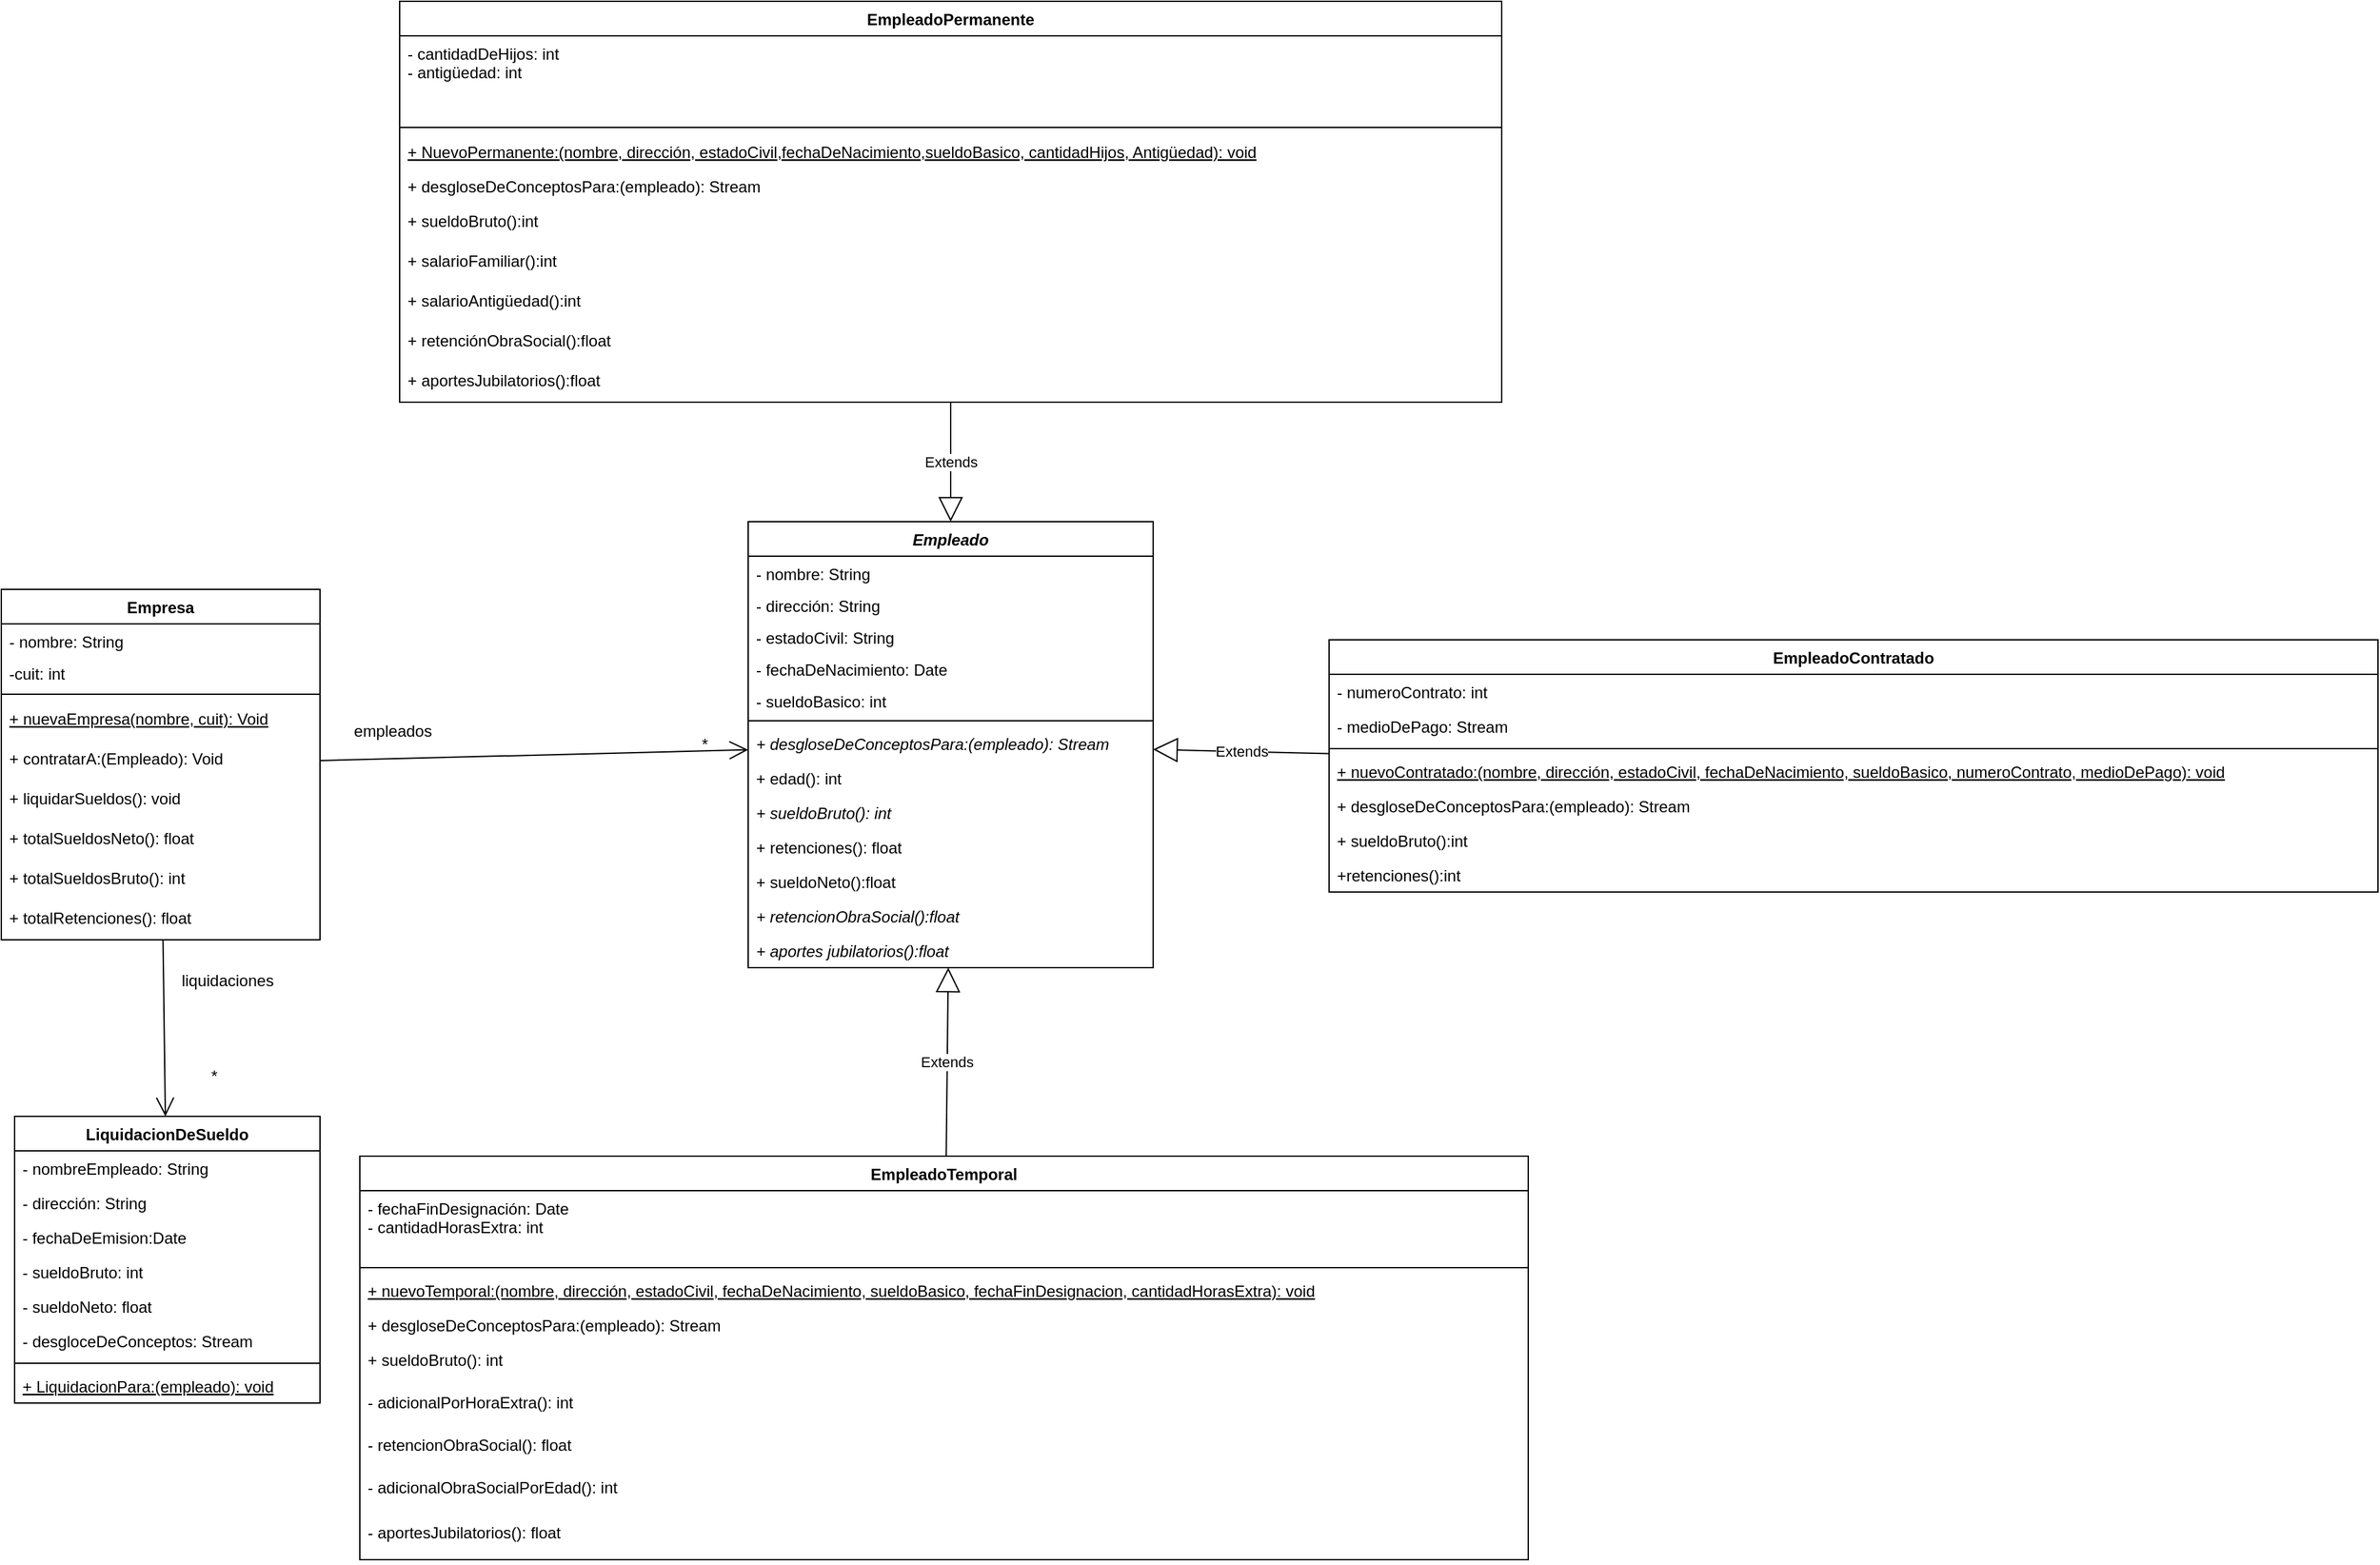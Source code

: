 <mxfile version="15.2.4" type="device"><diagram id="OcgbaXnVILXM35uHLmZW" name="Page-1"><mxGraphModel dx="1248" dy="1875" grid="1" gridSize="10" guides="1" tooltips="1" connect="1" arrows="1" fold="1" page="1" pageScale="1" pageWidth="827" pageHeight="1169" math="0" shadow="0"><root><mxCell id="0"/><mxCell id="1" parent="0"/><mxCell id="IvGos-cCKyB1JBq63ZDq-9" value="Empresa" style="swimlane;fontStyle=1;align=center;verticalAlign=top;childLayout=stackLayout;horizontal=1;startSize=26;horizontalStack=0;resizeParent=1;resizeParentMax=0;resizeLast=0;collapsible=1;marginBottom=0;" parent="1" vertex="1"><mxGeometry x="40" y="63" width="240" height="264" as="geometry"><mxRectangle x="50" y="80" width="80" height="26" as="alternateBounds"/></mxGeometry></mxCell><mxCell id="IvGos-cCKyB1JBq63ZDq-10" value="- nombre: String" style="text;strokeColor=none;fillColor=none;align=left;verticalAlign=top;spacingLeft=4;spacingRight=4;overflow=hidden;rotatable=0;points=[[0,0.5],[1,0.5]];portConstraint=eastwest;" parent="IvGos-cCKyB1JBq63ZDq-9" vertex="1"><mxGeometry y="26" width="240" height="24" as="geometry"/></mxCell><mxCell id="IvGos-cCKyB1JBq63ZDq-35" value="-cuit: int" style="text;strokeColor=none;fillColor=none;align=left;verticalAlign=top;spacingLeft=4;spacingRight=4;overflow=hidden;rotatable=0;points=[[0,0.5],[1,0.5]];portConstraint=eastwest;" parent="IvGos-cCKyB1JBq63ZDq-9" vertex="1"><mxGeometry y="50" width="240" height="24" as="geometry"/></mxCell><mxCell id="IvGos-cCKyB1JBq63ZDq-11" value="" style="line;strokeWidth=1;fillColor=none;align=left;verticalAlign=middle;spacingTop=-1;spacingLeft=3;spacingRight=3;rotatable=0;labelPosition=right;points=[];portConstraint=eastwest;" parent="IvGos-cCKyB1JBq63ZDq-9" vertex="1"><mxGeometry y="74" width="240" height="10" as="geometry"/></mxCell><mxCell id="IvGos-cCKyB1JBq63ZDq-12" value="+ nuevaEmpresa(nombre, cuit): Void" style="text;strokeColor=none;fillColor=none;align=left;verticalAlign=top;spacingLeft=4;spacingRight=4;overflow=hidden;rotatable=0;points=[[0,0.5],[1,0.5]];portConstraint=eastwest;fontStyle=4" parent="IvGos-cCKyB1JBq63ZDq-9" vertex="1"><mxGeometry y="84" width="240" height="30" as="geometry"/></mxCell><mxCell id="RnDkSXmYpoLV5xXsXpXe-8" value="+ contratarA:(Empleado): Void" style="text;strokeColor=none;fillColor=none;align=left;verticalAlign=top;spacingLeft=4;spacingRight=4;overflow=hidden;rotatable=0;points=[[0,0.5],[1,0.5]];portConstraint=eastwest;fontStyle=0" vertex="1" parent="IvGos-cCKyB1JBq63ZDq-9"><mxGeometry y="114" width="240" height="30" as="geometry"/></mxCell><mxCell id="IvGos-cCKyB1JBq63ZDq-71" value="+ liquidarSueldos(): void" style="text;strokeColor=none;fillColor=none;align=left;verticalAlign=top;spacingLeft=4;spacingRight=4;overflow=hidden;rotatable=0;points=[[0,0.5],[1,0.5]];portConstraint=eastwest;fontStyle=0" parent="IvGos-cCKyB1JBq63ZDq-9" vertex="1"><mxGeometry y="144" width="240" height="30" as="geometry"/></mxCell><mxCell id="IvGos-cCKyB1JBq63ZDq-89" value="+ totalSueldosNeto(): float" style="text;strokeColor=none;fillColor=none;align=left;verticalAlign=top;spacingLeft=4;spacingRight=4;overflow=hidden;rotatable=0;points=[[0,0.5],[1,0.5]];portConstraint=eastwest;fontStyle=0" parent="IvGos-cCKyB1JBq63ZDq-9" vertex="1"><mxGeometry y="174" width="240" height="30" as="geometry"/></mxCell><mxCell id="IvGos-cCKyB1JBq63ZDq-90" value="+ totalSueldosBruto(): int" style="text;strokeColor=none;fillColor=none;align=left;verticalAlign=top;spacingLeft=4;spacingRight=4;overflow=hidden;rotatable=0;points=[[0,0.5],[1,0.5]];portConstraint=eastwest;fontStyle=0" parent="IvGos-cCKyB1JBq63ZDq-9" vertex="1"><mxGeometry y="204" width="240" height="30" as="geometry"/></mxCell><mxCell id="IvGos-cCKyB1JBq63ZDq-91" value="+ totalRetenciones(): float" style="text;strokeColor=none;fillColor=none;align=left;verticalAlign=top;spacingLeft=4;spacingRight=4;overflow=hidden;rotatable=0;points=[[0,0.5],[1,0.5]];portConstraint=eastwest;fontStyle=0" parent="IvGos-cCKyB1JBq63ZDq-9" vertex="1"><mxGeometry y="234" width="240" height="30" as="geometry"/></mxCell><mxCell id="IvGos-cCKyB1JBq63ZDq-13" value="Empleado" style="swimlane;fontStyle=3;align=center;verticalAlign=top;childLayout=stackLayout;horizontal=1;startSize=26;horizontalStack=0;resizeParent=1;resizeParentMax=0;resizeLast=0;collapsible=1;marginBottom=0;" parent="1" vertex="1"><mxGeometry x="602.5" y="12" width="305" height="336" as="geometry"/></mxCell><mxCell id="IvGos-cCKyB1JBq63ZDq-14" value="- nombre: String&#10;" style="text;strokeColor=none;fillColor=none;align=left;verticalAlign=top;spacingLeft=4;spacingRight=4;overflow=hidden;rotatable=0;points=[[0,0.5],[1,0.5]];portConstraint=eastwest;fontStyle=0" parent="IvGos-cCKyB1JBq63ZDq-13" vertex="1"><mxGeometry y="26" width="305" height="24" as="geometry"/></mxCell><mxCell id="IvGos-cCKyB1JBq63ZDq-36" value="- dirección: String" style="text;strokeColor=none;fillColor=none;align=left;verticalAlign=top;spacingLeft=4;spacingRight=4;overflow=hidden;rotatable=0;points=[[0,0.5],[1,0.5]];portConstraint=eastwest;fontStyle=0" parent="IvGos-cCKyB1JBq63ZDq-13" vertex="1"><mxGeometry y="50" width="305" height="24" as="geometry"/></mxCell><mxCell id="IvGos-cCKyB1JBq63ZDq-37" value="- estadoCivil: String" style="text;strokeColor=none;fillColor=none;align=left;verticalAlign=top;spacingLeft=4;spacingRight=4;overflow=hidden;rotatable=0;points=[[0,0.5],[1,0.5]];portConstraint=eastwest;fontStyle=0" parent="IvGos-cCKyB1JBq63ZDq-13" vertex="1"><mxGeometry y="74" width="305" height="24" as="geometry"/></mxCell><mxCell id="IvGos-cCKyB1JBq63ZDq-38" value="- fechaDeNacimiento: Date" style="text;strokeColor=none;fillColor=none;align=left;verticalAlign=top;spacingLeft=4;spacingRight=4;overflow=hidden;rotatable=0;points=[[0,0.5],[1,0.5]];portConstraint=eastwest;fontStyle=0" parent="IvGos-cCKyB1JBq63ZDq-13" vertex="1"><mxGeometry y="98" width="305" height="24" as="geometry"/></mxCell><mxCell id="IvGos-cCKyB1JBq63ZDq-39" value="- sueldoBasico: int" style="text;strokeColor=none;fillColor=none;align=left;verticalAlign=top;spacingLeft=4;spacingRight=4;overflow=hidden;rotatable=0;points=[[0,0.5],[1,0.5]];portConstraint=eastwest;fontStyle=0" parent="IvGos-cCKyB1JBq63ZDq-13" vertex="1"><mxGeometry y="122" width="305" height="24" as="geometry"/></mxCell><mxCell id="IvGos-cCKyB1JBq63ZDq-15" value="" style="line;strokeWidth=1;fillColor=none;align=left;verticalAlign=middle;spacingTop=-1;spacingLeft=3;spacingRight=3;rotatable=0;labelPosition=right;points=[];portConstraint=eastwest;" parent="IvGos-cCKyB1JBq63ZDq-13" vertex="1"><mxGeometry y="146" width="305" height="8" as="geometry"/></mxCell><mxCell id="IvGos-cCKyB1JBq63ZDq-94" value="+ desgloseDeConceptosPara:(empleado): Stream&#10;" style="text;strokeColor=none;fillColor=none;align=left;verticalAlign=top;spacingLeft=4;spacingRight=4;overflow=hidden;rotatable=0;points=[[0,0.5],[1,0.5]];portConstraint=eastwest;fontStyle=2" parent="IvGos-cCKyB1JBq63ZDq-13" vertex="1"><mxGeometry y="154" width="305" height="26" as="geometry"/></mxCell><mxCell id="IvGos-cCKyB1JBq63ZDq-16" value="+ edad(): int&#10;" style="text;strokeColor=none;fillColor=none;align=left;verticalAlign=top;spacingLeft=4;spacingRight=4;overflow=hidden;rotatable=0;points=[[0,0.5],[1,0.5]];portConstraint=eastwest;fontStyle=0" parent="IvGos-cCKyB1JBq63ZDq-13" vertex="1"><mxGeometry y="180" width="305" height="26" as="geometry"/></mxCell><mxCell id="IvGos-cCKyB1JBq63ZDq-40" value="+ sueldoBruto(): int" style="text;strokeColor=none;fillColor=none;align=left;verticalAlign=top;spacingLeft=4;spacingRight=4;overflow=hidden;rotatable=0;points=[[0,0.5],[1,0.5]];portConstraint=eastwest;fontStyle=2" parent="IvGos-cCKyB1JBq63ZDq-13" vertex="1"><mxGeometry y="206" width="305" height="26" as="geometry"/></mxCell><mxCell id="IvGos-cCKyB1JBq63ZDq-41" value="+ retenciones(): float" style="text;strokeColor=none;fillColor=none;align=left;verticalAlign=top;spacingLeft=4;spacingRight=4;overflow=hidden;rotatable=0;points=[[0,0.5],[1,0.5]];portConstraint=eastwest;fontStyle=0" parent="IvGos-cCKyB1JBq63ZDq-13" vertex="1"><mxGeometry y="232" width="305" height="26" as="geometry"/></mxCell><mxCell id="IvGos-cCKyB1JBq63ZDq-42" value="+ sueldoNeto():float" style="text;strokeColor=none;fillColor=none;align=left;verticalAlign=top;spacingLeft=4;spacingRight=4;overflow=hidden;rotatable=0;points=[[0,0.5],[1,0.5]];portConstraint=eastwest;fontStyle=0" parent="IvGos-cCKyB1JBq63ZDq-13" vertex="1"><mxGeometry y="258" width="305" height="26" as="geometry"/></mxCell><mxCell id="IvGos-cCKyB1JBq63ZDq-58" value="+ retencionObraSocial():float" style="text;strokeColor=none;fillColor=none;align=left;verticalAlign=top;spacingLeft=4;spacingRight=4;overflow=hidden;rotatable=0;points=[[0,0.5],[1,0.5]];portConstraint=eastwest;fontStyle=2" parent="IvGos-cCKyB1JBq63ZDq-13" vertex="1"><mxGeometry y="284" width="305" height="26" as="geometry"/></mxCell><mxCell id="IvGos-cCKyB1JBq63ZDq-59" value="+ aportes jubilatorios():float" style="text;strokeColor=none;fillColor=none;align=left;verticalAlign=top;spacingLeft=4;spacingRight=4;overflow=hidden;rotatable=0;points=[[0,0.5],[1,0.5]];portConstraint=eastwest;fontStyle=2" parent="IvGos-cCKyB1JBq63ZDq-13" vertex="1"><mxGeometry y="310" width="305" height="26" as="geometry"/></mxCell><mxCell id="IvGos-cCKyB1JBq63ZDq-17" value="" style="endArrow=open;endFill=1;endSize=12;html=1;" parent="1" source="IvGos-cCKyB1JBq63ZDq-9" target="IvGos-cCKyB1JBq63ZDq-13" edge="1"><mxGeometry width="160" relative="1" as="geometry"><mxPoint x="270" y="350" as="sourcePoint"/><mxPoint x="430" y="350" as="targetPoint"/></mxGeometry></mxCell><mxCell id="IvGos-cCKyB1JBq63ZDq-19" value="*" style="text;html=1;strokeColor=none;fillColor=none;align=center;verticalAlign=middle;whiteSpace=wrap;rounded=0;" parent="1" vertex="1"><mxGeometry x="550" y="170" width="40" height="20" as="geometry"/></mxCell><mxCell id="IvGos-cCKyB1JBq63ZDq-21" value="empleados" style="text;html=1;strokeColor=none;fillColor=none;align=center;verticalAlign=middle;whiteSpace=wrap;rounded=0;" parent="1" vertex="1"><mxGeometry x="290" y="160" width="90" height="20" as="geometry"/></mxCell><mxCell id="IvGos-cCKyB1JBq63ZDq-23" value="EmpleadoPermanente" style="swimlane;fontStyle=1;align=center;verticalAlign=top;childLayout=stackLayout;horizontal=1;startSize=26;horizontalStack=0;resizeParent=1;resizeParentMax=0;resizeLast=0;collapsible=1;marginBottom=0;" parent="1" vertex="1"><mxGeometry x="340" y="-380" width="830" height="302" as="geometry"/></mxCell><mxCell id="IvGos-cCKyB1JBq63ZDq-24" value="- cantidadDeHijos: int&#10;- antigüedad: int" style="text;strokeColor=none;fillColor=none;align=left;verticalAlign=top;spacingLeft=4;spacingRight=4;overflow=hidden;rotatable=0;points=[[0,0.5],[1,0.5]];portConstraint=eastwest;" parent="IvGos-cCKyB1JBq63ZDq-23" vertex="1"><mxGeometry y="26" width="830" height="64" as="geometry"/></mxCell><mxCell id="IvGos-cCKyB1JBq63ZDq-25" value="" style="line;strokeWidth=1;fillColor=none;align=left;verticalAlign=middle;spacingTop=-1;spacingLeft=3;spacingRight=3;rotatable=0;labelPosition=right;points=[];portConstraint=eastwest;" parent="IvGos-cCKyB1JBq63ZDq-23" vertex="1"><mxGeometry y="90" width="830" height="10" as="geometry"/></mxCell><mxCell id="IvGos-cCKyB1JBq63ZDq-74" value="+ NuevoPermanente:(nombre, dirección, estadoCivil,fechaDeNacimiento,sueldoBasico, cantidadHijos, Antigüedad): void&#10;" style="text;strokeColor=none;fillColor=none;align=left;verticalAlign=top;spacingLeft=4;spacingRight=4;overflow=hidden;rotatable=0;points=[[0,0.5],[1,0.5]];portConstraint=eastwest;fontStyle=4" parent="IvGos-cCKyB1JBq63ZDq-23" vertex="1"><mxGeometry y="100" width="830" height="26" as="geometry"/></mxCell><mxCell id="IvGos-cCKyB1JBq63ZDq-81" value="+ desgloseDeConceptosPara:(empleado): Stream" style="text;strokeColor=none;fillColor=none;align=left;verticalAlign=top;spacingLeft=4;spacingRight=4;overflow=hidden;rotatable=0;points=[[0,0.5],[1,0.5]];portConstraint=eastwest;fontStyle=0" parent="IvGos-cCKyB1JBq63ZDq-23" vertex="1"><mxGeometry y="126" width="830" height="26" as="geometry"/></mxCell><mxCell id="IvGos-cCKyB1JBq63ZDq-43" value="+ sueldoBruto():int" style="text;strokeColor=none;fillColor=none;align=left;verticalAlign=top;spacingLeft=4;spacingRight=4;overflow=hidden;rotatable=0;points=[[0,0.5],[1,0.5]];portConstraint=eastwest;" parent="IvGos-cCKyB1JBq63ZDq-23" vertex="1"><mxGeometry y="152" width="830" height="30" as="geometry"/></mxCell><mxCell id="IvGos-cCKyB1JBq63ZDq-45" value="+ salarioFamiliar():int" style="text;strokeColor=none;fillColor=none;align=left;verticalAlign=top;spacingLeft=4;spacingRight=4;overflow=hidden;rotatable=0;points=[[0,0.5],[1,0.5]];portConstraint=eastwest;" parent="IvGos-cCKyB1JBq63ZDq-23" vertex="1"><mxGeometry y="182" width="830" height="30" as="geometry"/></mxCell><mxCell id="IvGos-cCKyB1JBq63ZDq-46" value="+ salarioAntigüedad():int" style="text;strokeColor=none;fillColor=none;align=left;verticalAlign=top;spacingLeft=4;spacingRight=4;overflow=hidden;rotatable=0;points=[[0,0.5],[1,0.5]];portConstraint=eastwest;" parent="IvGos-cCKyB1JBq63ZDq-23" vertex="1"><mxGeometry y="212" width="830" height="30" as="geometry"/></mxCell><mxCell id="IvGos-cCKyB1JBq63ZDq-47" value="+ retenciónObraSocial():float" style="text;strokeColor=none;fillColor=none;align=left;verticalAlign=top;spacingLeft=4;spacingRight=4;overflow=hidden;rotatable=0;points=[[0,0.5],[1,0.5]];portConstraint=eastwest;" parent="IvGos-cCKyB1JBq63ZDq-23" vertex="1"><mxGeometry y="242" width="830" height="30" as="geometry"/></mxCell><mxCell id="IvGos-cCKyB1JBq63ZDq-48" value="+ aportesJubilatorios():float" style="text;strokeColor=none;fillColor=none;align=left;verticalAlign=top;spacingLeft=4;spacingRight=4;overflow=hidden;rotatable=0;points=[[0,0.5],[1,0.5]];portConstraint=eastwest;" parent="IvGos-cCKyB1JBq63ZDq-23" vertex="1"><mxGeometry y="272" width="830" height="30" as="geometry"/></mxCell><mxCell id="IvGos-cCKyB1JBq63ZDq-27" value="EmpleadoTemporal" style="swimlane;fontStyle=1;align=center;verticalAlign=top;childLayout=stackLayout;horizontal=1;startSize=26;horizontalStack=0;resizeParent=1;resizeParentMax=0;resizeLast=0;collapsible=1;marginBottom=0;" parent="1" vertex="1"><mxGeometry x="310" y="490" width="880" height="304" as="geometry"/></mxCell><mxCell id="IvGos-cCKyB1JBq63ZDq-28" value="- fechaFinDesignación: Date&#10;- cantidadHorasExtra: int  " style="text;strokeColor=none;fillColor=none;align=left;verticalAlign=top;spacingLeft=4;spacingRight=4;overflow=hidden;rotatable=0;points=[[0,0.5],[1,0.5]];portConstraint=eastwest;" parent="IvGos-cCKyB1JBq63ZDq-27" vertex="1"><mxGeometry y="26" width="880" height="54" as="geometry"/></mxCell><mxCell id="IvGos-cCKyB1JBq63ZDq-29" value="" style="line;strokeWidth=1;fillColor=none;align=left;verticalAlign=middle;spacingTop=-1;spacingLeft=3;spacingRight=3;rotatable=0;labelPosition=right;points=[];portConstraint=eastwest;" parent="IvGos-cCKyB1JBq63ZDq-27" vertex="1"><mxGeometry y="80" width="880" height="8" as="geometry"/></mxCell><mxCell id="IvGos-cCKyB1JBq63ZDq-73" value="+ nuevoTemporal:(nombre, dirección, estadoCivil, fechaDeNacimiento, sueldoBasico, fechaFinDesignacion, cantidadHorasExtra): void&#10;" style="text;strokeColor=none;fillColor=none;align=left;verticalAlign=top;spacingLeft=4;spacingRight=4;overflow=hidden;rotatable=0;points=[[0,0.5],[1,0.5]];portConstraint=eastwest;fontStyle=4" parent="IvGos-cCKyB1JBq63ZDq-27" vertex="1"><mxGeometry y="88" width="880" height="26" as="geometry"/></mxCell><mxCell id="IvGos-cCKyB1JBq63ZDq-79" value="+ desgloseDeConceptosPara:(empleado): Stream&#10;" style="text;strokeColor=none;fillColor=none;align=left;verticalAlign=top;spacingLeft=4;spacingRight=4;overflow=hidden;rotatable=0;points=[[0,0.5],[1,0.5]];portConstraint=eastwest;fontStyle=0" parent="IvGos-cCKyB1JBq63ZDq-27" vertex="1"><mxGeometry y="114" width="880" height="26" as="geometry"/></mxCell><mxCell id="IvGos-cCKyB1JBq63ZDq-52" value="+ sueldoBruto(): int&#10;" style="text;strokeColor=none;fillColor=none;align=left;verticalAlign=top;spacingLeft=4;spacingRight=4;overflow=hidden;rotatable=0;points=[[0,0.5],[1,0.5]];portConstraint=eastwest;" parent="IvGos-cCKyB1JBq63ZDq-27" vertex="1"><mxGeometry y="140" width="880" height="32" as="geometry"/></mxCell><mxCell id="IvGos-cCKyB1JBq63ZDq-54" value="- adicionalPorHoraExtra(): int" style="text;strokeColor=none;fillColor=none;align=left;verticalAlign=top;spacingLeft=4;spacingRight=4;overflow=hidden;rotatable=0;points=[[0,0.5],[1,0.5]];portConstraint=eastwest;" parent="IvGos-cCKyB1JBq63ZDq-27" vertex="1"><mxGeometry y="172" width="880" height="32" as="geometry"/></mxCell><mxCell id="IvGos-cCKyB1JBq63ZDq-55" value="- retencionObraSocial(): float" style="text;strokeColor=none;fillColor=none;align=left;verticalAlign=top;spacingLeft=4;spacingRight=4;overflow=hidden;rotatable=0;points=[[0,0.5],[1,0.5]];portConstraint=eastwest;" parent="IvGos-cCKyB1JBq63ZDq-27" vertex="1"><mxGeometry y="204" width="880" height="32" as="geometry"/></mxCell><mxCell id="IvGos-cCKyB1JBq63ZDq-56" value="- adicionalObraSocialPorEdad(): int" style="text;strokeColor=none;fillColor=none;align=left;verticalAlign=top;spacingLeft=4;spacingRight=4;overflow=hidden;rotatable=0;points=[[0,0.5],[1,0.5]];portConstraint=eastwest;" parent="IvGos-cCKyB1JBq63ZDq-27" vertex="1"><mxGeometry y="236" width="880" height="34" as="geometry"/></mxCell><mxCell id="IvGos-cCKyB1JBq63ZDq-57" value="- aportesJubilatorios(): float" style="text;strokeColor=none;fillColor=none;align=left;verticalAlign=top;spacingLeft=4;spacingRight=4;overflow=hidden;rotatable=0;points=[[0,0.5],[1,0.5]];portConstraint=eastwest;" parent="IvGos-cCKyB1JBq63ZDq-27" vertex="1"><mxGeometry y="270" width="880" height="34" as="geometry"/></mxCell><mxCell id="IvGos-cCKyB1JBq63ZDq-31" value="Extends" style="endArrow=block;endSize=16;endFill=0;html=1;" parent="1" source="IvGos-cCKyB1JBq63ZDq-27" target="IvGos-cCKyB1JBq63ZDq-13" edge="1"><mxGeometry width="160" relative="1" as="geometry"><mxPoint x="400" y="350" as="sourcePoint"/><mxPoint x="560" y="350" as="targetPoint"/></mxGeometry></mxCell><mxCell id="IvGos-cCKyB1JBq63ZDq-32" value="Extends" style="endArrow=block;endSize=16;endFill=0;html=1;" parent="1" source="IvGos-cCKyB1JBq63ZDq-23" target="IvGos-cCKyB1JBq63ZDq-13" edge="1"><mxGeometry width="160" relative="1" as="geometry"><mxPoint x="400" y="350" as="sourcePoint"/><mxPoint x="560" y="350" as="targetPoint"/></mxGeometry></mxCell><mxCell id="IvGos-cCKyB1JBq63ZDq-60" value="LiquidacionDeSueldo" style="swimlane;fontStyle=1;align=center;verticalAlign=top;childLayout=stackLayout;horizontal=1;startSize=26;horizontalStack=0;resizeParent=1;resizeParentMax=0;resizeLast=0;collapsible=1;marginBottom=0;" parent="1" vertex="1"><mxGeometry x="50" y="460" width="230" height="216" as="geometry"/></mxCell><mxCell id="IvGos-cCKyB1JBq63ZDq-61" value="- nombreEmpleado: String" style="text;strokeColor=none;fillColor=none;align=left;verticalAlign=top;spacingLeft=4;spacingRight=4;overflow=hidden;rotatable=0;points=[[0,0.5],[1,0.5]];portConstraint=eastwest;" parent="IvGos-cCKyB1JBq63ZDq-60" vertex="1"><mxGeometry y="26" width="230" height="26" as="geometry"/></mxCell><mxCell id="IvGos-cCKyB1JBq63ZDq-64" value="- dirección: String" style="text;strokeColor=none;fillColor=none;align=left;verticalAlign=top;spacingLeft=4;spacingRight=4;overflow=hidden;rotatable=0;points=[[0,0.5],[1,0.5]];portConstraint=eastwest;" parent="IvGos-cCKyB1JBq63ZDq-60" vertex="1"><mxGeometry y="52" width="230" height="26" as="geometry"/></mxCell><mxCell id="IvGos-cCKyB1JBq63ZDq-65" value="- fechaDeEmision:Date" style="text;strokeColor=none;fillColor=none;align=left;verticalAlign=top;spacingLeft=4;spacingRight=4;overflow=hidden;rotatable=0;points=[[0,0.5],[1,0.5]];portConstraint=eastwest;" parent="IvGos-cCKyB1JBq63ZDq-60" vertex="1"><mxGeometry y="78" width="230" height="26" as="geometry"/></mxCell><mxCell id="IvGos-cCKyB1JBq63ZDq-66" value="- sueldoBruto: int" style="text;strokeColor=none;fillColor=none;align=left;verticalAlign=top;spacingLeft=4;spacingRight=4;overflow=hidden;rotatable=0;points=[[0,0.5],[1,0.5]];portConstraint=eastwest;" parent="IvGos-cCKyB1JBq63ZDq-60" vertex="1"><mxGeometry y="104" width="230" height="26" as="geometry"/></mxCell><mxCell id="IvGos-cCKyB1JBq63ZDq-67" value="- sueldoNeto: float" style="text;strokeColor=none;fillColor=none;align=left;verticalAlign=top;spacingLeft=4;spacingRight=4;overflow=hidden;rotatable=0;points=[[0,0.5],[1,0.5]];portConstraint=eastwest;" parent="IvGos-cCKyB1JBq63ZDq-60" vertex="1"><mxGeometry y="130" width="230" height="26" as="geometry"/></mxCell><mxCell id="IvGos-cCKyB1JBq63ZDq-68" value="- desgloceDeConceptos: Stream" style="text;strokeColor=none;fillColor=none;align=left;verticalAlign=top;spacingLeft=4;spacingRight=4;overflow=hidden;rotatable=0;points=[[0,0.5],[1,0.5]];portConstraint=eastwest;" parent="IvGos-cCKyB1JBq63ZDq-60" vertex="1"><mxGeometry y="156" width="230" height="26" as="geometry"/></mxCell><mxCell id="IvGos-cCKyB1JBq63ZDq-62" value="" style="line;strokeWidth=1;fillColor=none;align=left;verticalAlign=middle;spacingTop=-1;spacingLeft=3;spacingRight=3;rotatable=0;labelPosition=right;points=[];portConstraint=eastwest;" parent="IvGos-cCKyB1JBq63ZDq-60" vertex="1"><mxGeometry y="182" width="230" height="8" as="geometry"/></mxCell><mxCell id="IvGos-cCKyB1JBq63ZDq-63" value="+ LiquidacionPara:(empleado): void" style="text;strokeColor=none;fillColor=none;align=left;verticalAlign=top;spacingLeft=4;spacingRight=4;overflow=hidden;rotatable=0;points=[[0,0.5],[1,0.5]];portConstraint=eastwest;fontStyle=4" parent="IvGos-cCKyB1JBq63ZDq-60" vertex="1"><mxGeometry y="190" width="230" height="26" as="geometry"/></mxCell><mxCell id="IvGos-cCKyB1JBq63ZDq-82" value="EmpleadoContratado" style="swimlane;fontStyle=1;align=center;verticalAlign=top;childLayout=stackLayout;horizontal=1;startSize=26;horizontalStack=0;resizeParent=1;resizeParentMax=0;resizeLast=0;collapsible=1;marginBottom=0;" parent="1" vertex="1"><mxGeometry x="1040" y="101" width="790" height="190" as="geometry"/></mxCell><mxCell id="IvGos-cCKyB1JBq63ZDq-83" value="- numeroContrato: int" style="text;strokeColor=none;fillColor=none;align=left;verticalAlign=top;spacingLeft=4;spacingRight=4;overflow=hidden;rotatable=0;points=[[0,0.5],[1,0.5]];portConstraint=eastwest;" parent="IvGos-cCKyB1JBq63ZDq-82" vertex="1"><mxGeometry y="26" width="790" height="26" as="geometry"/></mxCell><mxCell id="IvGos-cCKyB1JBq63ZDq-86" value="- medioDePago: Stream" style="text;strokeColor=none;fillColor=none;align=left;verticalAlign=top;spacingLeft=4;spacingRight=4;overflow=hidden;rotatable=0;points=[[0,0.5],[1,0.5]];portConstraint=eastwest;" parent="IvGos-cCKyB1JBq63ZDq-82" vertex="1"><mxGeometry y="52" width="790" height="26" as="geometry"/></mxCell><mxCell id="IvGos-cCKyB1JBq63ZDq-84" value="" style="line;strokeWidth=1;fillColor=none;align=left;verticalAlign=middle;spacingTop=-1;spacingLeft=3;spacingRight=3;rotatable=0;labelPosition=right;points=[];portConstraint=eastwest;" parent="IvGos-cCKyB1JBq63ZDq-82" vertex="1"><mxGeometry y="78" width="790" height="8" as="geometry"/></mxCell><mxCell id="IvGos-cCKyB1JBq63ZDq-87" value="+ nuevoContratado:(nombre, dirección, estadoCivil, fechaDeNacimiento, sueldoBasico, numeroContrato, medioDePago): void&#10;" style="text;strokeColor=none;fillColor=none;align=left;verticalAlign=top;spacingLeft=4;spacingRight=4;overflow=hidden;rotatable=0;points=[[0,0.5],[1,0.5]];portConstraint=eastwest;fontStyle=4" parent="IvGos-cCKyB1JBq63ZDq-82" vertex="1"><mxGeometry y="86" width="790" height="26" as="geometry"/></mxCell><mxCell id="RnDkSXmYpoLV5xXsXpXe-7" value="+ desgloseDeConceptosPara:(empleado): Stream&#10;" style="text;strokeColor=none;fillColor=none;align=left;verticalAlign=top;spacingLeft=4;spacingRight=4;overflow=hidden;rotatable=0;points=[[0,0.5],[1,0.5]];portConstraint=eastwest;fontStyle=0" vertex="1" parent="IvGos-cCKyB1JBq63ZDq-82"><mxGeometry y="112" width="790" height="26" as="geometry"/></mxCell><mxCell id="IvGos-cCKyB1JBq63ZDq-92" value="+ sueldoBruto():int" style="text;strokeColor=none;fillColor=none;align=left;verticalAlign=top;spacingLeft=4;spacingRight=4;overflow=hidden;rotatable=0;points=[[0,0.5],[1,0.5]];portConstraint=eastwest;fontStyle=0" parent="IvGos-cCKyB1JBq63ZDq-82" vertex="1"><mxGeometry y="138" width="790" height="26" as="geometry"/></mxCell><mxCell id="IvGos-cCKyB1JBq63ZDq-93" value="+retenciones():int" style="text;strokeColor=none;fillColor=none;align=left;verticalAlign=top;spacingLeft=4;spacingRight=4;overflow=hidden;rotatable=0;points=[[0,0.5],[1,0.5]];portConstraint=eastwest;fontStyle=0" parent="IvGos-cCKyB1JBq63ZDq-82" vertex="1"><mxGeometry y="164" width="790" height="26" as="geometry"/></mxCell><mxCell id="IvGos-cCKyB1JBq63ZDq-88" value="Extends" style="endArrow=block;endSize=16;endFill=0;html=1;" parent="1" source="IvGos-cCKyB1JBq63ZDq-82" target="IvGos-cCKyB1JBq63ZDq-13" edge="1"><mxGeometry width="160" relative="1" as="geometry"><mxPoint x="920" y="450" as="sourcePoint"/><mxPoint x="1080" y="450" as="targetPoint"/></mxGeometry></mxCell><mxCell id="RnDkSXmYpoLV5xXsXpXe-1" value="" style="endArrow=open;endFill=1;endSize=12;html=1;" edge="1" parent="1" source="IvGos-cCKyB1JBq63ZDq-9" target="IvGos-cCKyB1JBq63ZDq-60"><mxGeometry width="160" relative="1" as="geometry"><mxPoint x="550" y="340" as="sourcePoint"/><mxPoint x="710" y="340" as="targetPoint"/></mxGeometry></mxCell><mxCell id="RnDkSXmYpoLV5xXsXpXe-4" value="liquidaciones" style="text;html=1;align=center;verticalAlign=middle;resizable=0;points=[];autosize=1;strokeColor=none;fillColor=none;" vertex="1" parent="1"><mxGeometry x="170" y="348" width="80" height="20" as="geometry"/></mxCell><mxCell id="RnDkSXmYpoLV5xXsXpXe-6" value="*" style="text;html=1;align=center;verticalAlign=middle;resizable=0;points=[];autosize=1;strokeColor=none;fillColor=none;" vertex="1" parent="1"><mxGeometry x="190" y="420" width="20" height="20" as="geometry"/></mxCell></root></mxGraphModel></diagram></mxfile>